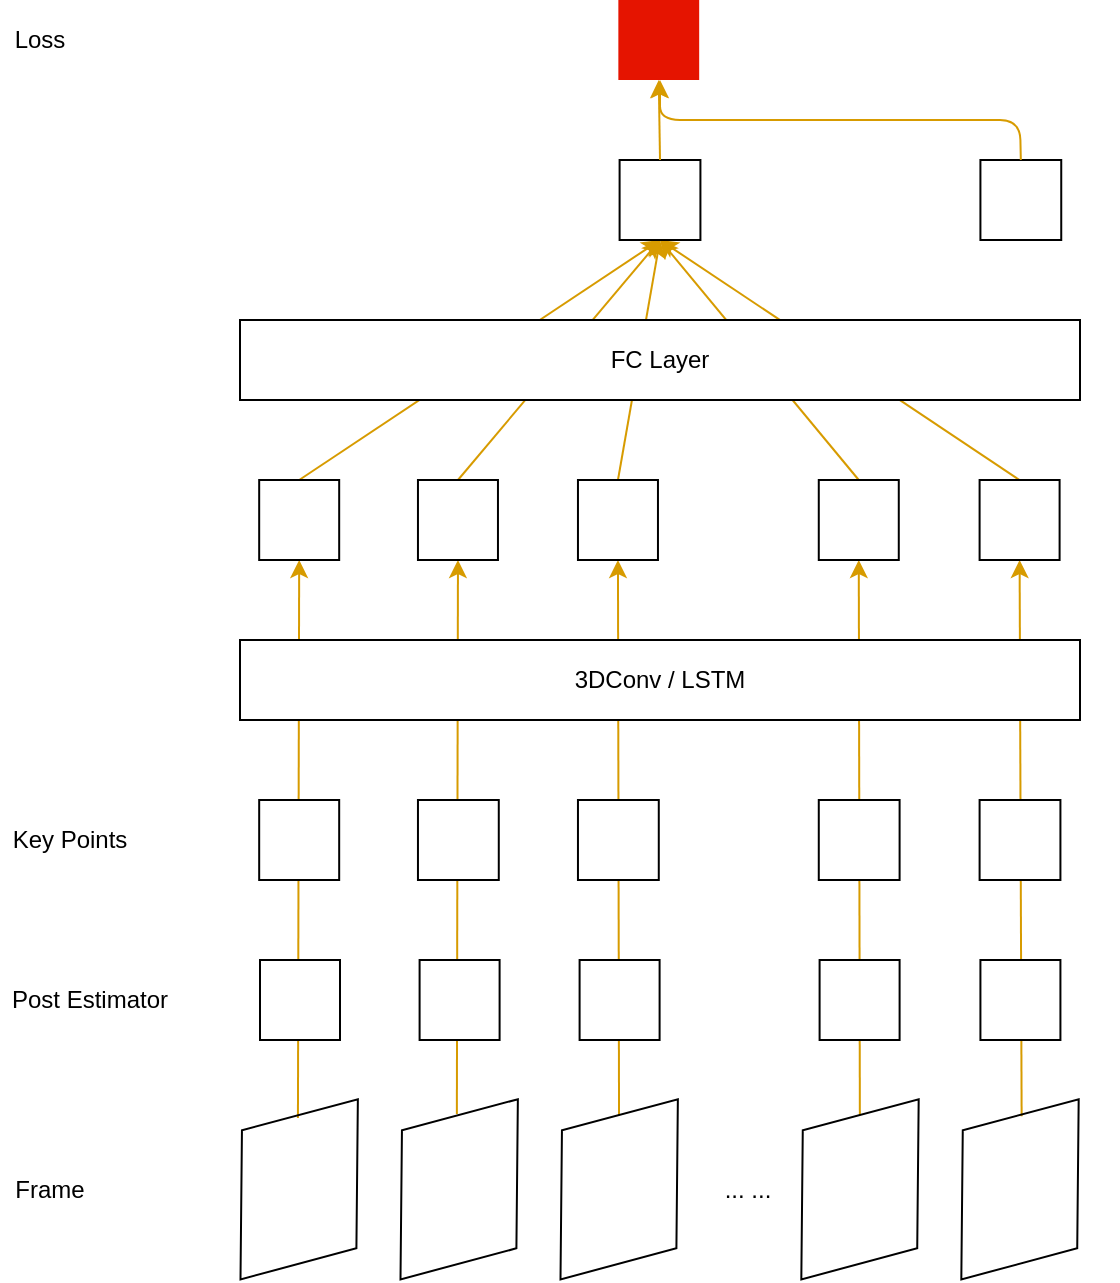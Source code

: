 <mxfile version="14.4.5" type="github">
  <diagram id="5MkGMv6Y1HEqlNQxMuo1" name="Page-1">
    <mxGraphModel dx="942" dy="609" grid="1" gridSize="10" guides="1" tooltips="1" connect="1" arrows="1" fold="1" page="1" pageScale="1" pageWidth="827" pageHeight="1169" math="0" shadow="0">
      <root>
        <mxCell id="0" />
        <mxCell id="1" parent="0" />
        <mxCell id="BxkjBt4UmG9wIrMvEC-U-54" value="" style="endArrow=classic;html=1;fillColor=#ffe6cc;strokeColor=#d79b00;exitX=0.5;exitY=0;exitDx=0;exitDy=0;" edge="1" parent="1" source="BxkjBt4UmG9wIrMvEC-U-35">
          <mxGeometry width="50" height="50" relative="1" as="geometry">
            <mxPoint x="448.98" y="300" as="sourcePoint" />
            <mxPoint x="450" y="160" as="targetPoint" />
          </mxGeometry>
        </mxCell>
        <mxCell id="BxkjBt4UmG9wIrMvEC-U-53" value="" style="endArrow=classic;html=1;fillColor=#ffe6cc;strokeColor=#d79b00;exitX=0.5;exitY=0;exitDx=0;exitDy=0;entryX=0.5;entryY=1;entryDx=0;entryDy=0;" edge="1" parent="1" source="BxkjBt4UmG9wIrMvEC-U-34" target="BxkjBt4UmG9wIrMvEC-U-49">
          <mxGeometry width="50" height="50" relative="1" as="geometry">
            <mxPoint x="438.98" y="290" as="sourcePoint" />
            <mxPoint x="460" y="170" as="targetPoint" />
          </mxGeometry>
        </mxCell>
        <mxCell id="BxkjBt4UmG9wIrMvEC-U-52" value="" style="endArrow=classic;html=1;fillColor=#ffe6cc;strokeColor=#d79b00;exitX=0.5;exitY=0;exitDx=0;exitDy=0;" edge="1" parent="1" source="BxkjBt4UmG9wIrMvEC-U-33">
          <mxGeometry width="50" height="50" relative="1" as="geometry">
            <mxPoint x="650" y="190" as="sourcePoint" />
            <mxPoint x="450" y="160" as="targetPoint" />
          </mxGeometry>
        </mxCell>
        <mxCell id="BxkjBt4UmG9wIrMvEC-U-51" value="" style="endArrow=classic;html=1;exitX=0.5;exitY=0;exitDx=0;exitDy=0;fillColor=#ffe6cc;strokeColor=#d79b00;" edge="1" parent="1" source="BxkjBt4UmG9wIrMvEC-U-32">
          <mxGeometry width="50" height="50" relative="1" as="geometry">
            <mxPoint x="279.59" y="290" as="sourcePoint" />
            <mxPoint x="450" y="160" as="targetPoint" />
          </mxGeometry>
        </mxCell>
        <mxCell id="BxkjBt4UmG9wIrMvEC-U-50" value="" style="endArrow=classic;html=1;exitX=0.5;exitY=0;exitDx=0;exitDy=0;entryX=0.5;entryY=1;entryDx=0;entryDy=0;fillColor=#ffe6cc;strokeColor=#d79b00;" edge="1" parent="1" source="BxkjBt4UmG9wIrMvEC-U-28" target="BxkjBt4UmG9wIrMvEC-U-49">
          <mxGeometry width="50" height="50" relative="1" as="geometry">
            <mxPoint x="278.975" y="608.976" as="sourcePoint" />
            <mxPoint x="279.59" y="330" as="targetPoint" />
          </mxGeometry>
        </mxCell>
        <mxCell id="BxkjBt4UmG9wIrMvEC-U-38" value="" style="endArrow=classic;html=1;exitX=0.608;exitY=-0.011;exitDx=0;exitDy=0;exitPerimeter=0;entryX=0.5;entryY=1;entryDx=0;entryDy=0;fillColor=#ffe6cc;strokeColor=#d79b00;" edge="1" parent="1" source="BxkjBt4UmG9wIrMvEC-U-5" target="BxkjBt4UmG9wIrMvEC-U-32">
          <mxGeometry width="50" height="50" relative="1" as="geometry">
            <mxPoint x="278.975" y="608.976" as="sourcePoint" />
            <mxPoint x="280" y="290" as="targetPoint" />
          </mxGeometry>
        </mxCell>
        <mxCell id="BxkjBt4UmG9wIrMvEC-U-39" value="" style="endArrow=classic;html=1;entryX=0.5;entryY=1;entryDx=0;entryDy=0;fillColor=#ffe6cc;strokeColor=#d79b00;" edge="1" parent="1" source="BxkjBt4UmG9wIrMvEC-U-6" target="BxkjBt4UmG9wIrMvEC-U-33">
          <mxGeometry width="50" height="50" relative="1" as="geometry">
            <mxPoint x="288.975" y="618.976" as="sourcePoint" />
            <mxPoint x="290" y="300" as="targetPoint" />
          </mxGeometry>
        </mxCell>
        <mxCell id="BxkjBt4UmG9wIrMvEC-U-40" value="" style="endArrow=classic;html=1;entryX=0.5;entryY=1;entryDx=0;entryDy=0;fillColor=#ffe6cc;strokeColor=#d79b00;" edge="1" parent="1" source="BxkjBt4UmG9wIrMvEC-U-7" target="BxkjBt4UmG9wIrMvEC-U-34">
          <mxGeometry width="50" height="50" relative="1" as="geometry">
            <mxPoint x="298.975" y="628.976" as="sourcePoint" />
            <mxPoint x="300" y="310" as="targetPoint" />
          </mxGeometry>
        </mxCell>
        <mxCell id="BxkjBt4UmG9wIrMvEC-U-41" value="" style="endArrow=classic;html=1;exitX=0.628;exitY=0.012;exitDx=0;exitDy=0;exitPerimeter=0;entryX=0.5;entryY=1;entryDx=0;entryDy=0;fillColor=#ffe6cc;strokeColor=#d79b00;" edge="1" parent="1" source="BxkjBt4UmG9wIrMvEC-U-8" target="BxkjBt4UmG9wIrMvEC-U-35">
          <mxGeometry width="50" height="50" relative="1" as="geometry">
            <mxPoint x="308.975" y="638.976" as="sourcePoint" />
            <mxPoint x="310" y="320" as="targetPoint" />
          </mxGeometry>
        </mxCell>
        <mxCell id="BxkjBt4UmG9wIrMvEC-U-37" value="" style="endArrow=classic;html=1;exitX=0.608;exitY=0.018;exitDx=0;exitDy=0;exitPerimeter=0;entryX=0.5;entryY=1;entryDx=0;entryDy=0;fillColor=#ffe6cc;strokeColor=#d79b00;" edge="1" parent="1" source="BxkjBt4UmG9wIrMvEC-U-3" target="BxkjBt4UmG9wIrMvEC-U-28">
          <mxGeometry width="50" height="50" relative="1" as="geometry">
            <mxPoint x="300" y="450" as="sourcePoint" />
            <mxPoint x="350" y="400" as="targetPoint" />
          </mxGeometry>
        </mxCell>
        <mxCell id="BxkjBt4UmG9wIrMvEC-U-3" value="" style="shape=parallelogram;perimeter=parallelogramPerimeter;whiteSpace=wrap;html=1;fixedSize=1;fillColor=none;rotation=-15;" vertex="1" parent="1">
          <mxGeometry x="229.59" y="598.74" width="80" height="71.83" as="geometry" />
        </mxCell>
        <mxCell id="BxkjBt4UmG9wIrMvEC-U-5" value="" style="shape=parallelogram;perimeter=parallelogramPerimeter;whiteSpace=wrap;html=1;fixedSize=1;fillColor=none;rotation=-15;" vertex="1" parent="1">
          <mxGeometry x="309.59" y="598.74" width="80" height="71.83" as="geometry" />
        </mxCell>
        <mxCell id="BxkjBt4UmG9wIrMvEC-U-6" value="" style="shape=parallelogram;perimeter=parallelogramPerimeter;whiteSpace=wrap;html=1;fixedSize=1;fillColor=none;rotation=-15;" vertex="1" parent="1">
          <mxGeometry x="389.59" y="598.74" width="80" height="71.83" as="geometry" />
        </mxCell>
        <mxCell id="BxkjBt4UmG9wIrMvEC-U-7" value="" style="shape=parallelogram;perimeter=parallelogramPerimeter;whiteSpace=wrap;html=1;fixedSize=1;fillColor=none;rotation=-15;" vertex="1" parent="1">
          <mxGeometry x="510" y="598.74" width="80" height="71.83" as="geometry" />
        </mxCell>
        <mxCell id="BxkjBt4UmG9wIrMvEC-U-8" value="" style="shape=parallelogram;perimeter=parallelogramPerimeter;whiteSpace=wrap;html=1;fixedSize=1;fillColor=none;rotation=-15;" vertex="1" parent="1">
          <mxGeometry x="590" y="598.74" width="80" height="71.83" as="geometry" />
        </mxCell>
        <mxCell id="BxkjBt4UmG9wIrMvEC-U-9" value="... ..." style="text;html=1;strokeColor=none;fillColor=none;align=center;verticalAlign=middle;whiteSpace=wrap;rounded=0;" vertex="1" parent="1">
          <mxGeometry x="474" y="624.65" width="40" height="20" as="geometry" />
        </mxCell>
        <mxCell id="BxkjBt4UmG9wIrMvEC-U-10" value="" style="rounded=0;whiteSpace=wrap;html=1;" vertex="1" parent="1">
          <mxGeometry x="250" y="520" width="40" height="40" as="geometry" />
        </mxCell>
        <mxCell id="BxkjBt4UmG9wIrMvEC-U-18" value="Frame" style="text;html=1;strokeColor=none;fillColor=none;align=center;verticalAlign=middle;whiteSpace=wrap;rounded=0;" vertex="1" parent="1">
          <mxGeometry x="120" y="624.65" width="50" height="20" as="geometry" />
        </mxCell>
        <mxCell id="BxkjBt4UmG9wIrMvEC-U-20" value="Post Estimator" style="text;html=1;strokeColor=none;fillColor=none;align=center;verticalAlign=middle;whiteSpace=wrap;rounded=0;" vertex="1" parent="1">
          <mxGeometry x="120" y="530" width="90" height="20" as="geometry" />
        </mxCell>
        <mxCell id="BxkjBt4UmG9wIrMvEC-U-21" value="" style="rounded=0;whiteSpace=wrap;html=1;" vertex="1" parent="1">
          <mxGeometry x="249.59" y="440" width="40" height="40" as="geometry" />
        </mxCell>
        <mxCell id="BxkjBt4UmG9wIrMvEC-U-22" value="Key Points" style="text;html=1;strokeColor=none;fillColor=none;align=center;verticalAlign=middle;whiteSpace=wrap;rounded=0;" vertex="1" parent="1">
          <mxGeometry x="120" y="450" width="70" height="20" as="geometry" />
        </mxCell>
        <mxCell id="BxkjBt4UmG9wIrMvEC-U-23" value="" style="rounded=0;whiteSpace=wrap;html=1;" vertex="1" parent="1">
          <mxGeometry x="328.98" y="440" width="40.41" height="40" as="geometry" />
        </mxCell>
        <mxCell id="BxkjBt4UmG9wIrMvEC-U-27" value="3DConv / LSTM" style="rounded=0;whiteSpace=wrap;html=1;" vertex="1" parent="1">
          <mxGeometry x="240" y="360" width="420" height="40" as="geometry" />
        </mxCell>
        <mxCell id="BxkjBt4UmG9wIrMvEC-U-28" value="" style="rounded=0;whiteSpace=wrap;html=1;fillColor=none;" vertex="1" parent="1">
          <mxGeometry x="249.59" y="280" width="40" height="40" as="geometry" />
        </mxCell>
        <mxCell id="BxkjBt4UmG9wIrMvEC-U-29" value="" style="rounded=0;whiteSpace=wrap;html=1;" vertex="1" parent="1">
          <mxGeometry x="408.98" y="440" width="40.41" height="40" as="geometry" />
        </mxCell>
        <mxCell id="BxkjBt4UmG9wIrMvEC-U-30" value="" style="rounded=0;whiteSpace=wrap;html=1;" vertex="1" parent="1">
          <mxGeometry x="529.39" y="440" width="40.41" height="40" as="geometry" />
        </mxCell>
        <mxCell id="BxkjBt4UmG9wIrMvEC-U-31" value="" style="rounded=0;whiteSpace=wrap;html=1;" vertex="1" parent="1">
          <mxGeometry x="609.8" y="440" width="40.41" height="40" as="geometry" />
        </mxCell>
        <mxCell id="BxkjBt4UmG9wIrMvEC-U-32" value="" style="rounded=0;whiteSpace=wrap;html=1;fillColor=none;" vertex="1" parent="1">
          <mxGeometry x="328.98" y="280" width="40" height="40" as="geometry" />
        </mxCell>
        <mxCell id="BxkjBt4UmG9wIrMvEC-U-33" value="" style="rounded=0;whiteSpace=wrap;html=1;fillColor=none;" vertex="1" parent="1">
          <mxGeometry x="408.98" y="280" width="40" height="40" as="geometry" />
        </mxCell>
        <mxCell id="BxkjBt4UmG9wIrMvEC-U-34" value="" style="rounded=0;whiteSpace=wrap;html=1;fillColor=none;" vertex="1" parent="1">
          <mxGeometry x="529.39" y="280" width="40" height="40" as="geometry" />
        </mxCell>
        <mxCell id="BxkjBt4UmG9wIrMvEC-U-35" value="" style="rounded=0;whiteSpace=wrap;html=1;fillColor=none;" vertex="1" parent="1">
          <mxGeometry x="609.8" y="280" width="40" height="40" as="geometry" />
        </mxCell>
        <mxCell id="BxkjBt4UmG9wIrMvEC-U-36" value="FC Layer" style="rounded=0;whiteSpace=wrap;html=1;" vertex="1" parent="1">
          <mxGeometry x="240" y="200" width="420" height="40" as="geometry" />
        </mxCell>
        <mxCell id="BxkjBt4UmG9wIrMvEC-U-43" value="" style="rounded=0;whiteSpace=wrap;html=1;" vertex="1" parent="1">
          <mxGeometry x="329.8" y="520" width="40" height="40" as="geometry" />
        </mxCell>
        <mxCell id="BxkjBt4UmG9wIrMvEC-U-45" value="" style="rounded=0;whiteSpace=wrap;html=1;" vertex="1" parent="1">
          <mxGeometry x="409.8" y="520" width="40" height="40" as="geometry" />
        </mxCell>
        <mxCell id="BxkjBt4UmG9wIrMvEC-U-46" value="" style="rounded=0;whiteSpace=wrap;html=1;" vertex="1" parent="1">
          <mxGeometry x="529.8" y="520" width="40" height="40" as="geometry" />
        </mxCell>
        <mxCell id="BxkjBt4UmG9wIrMvEC-U-47" value="" style="rounded=0;whiteSpace=wrap;html=1;" vertex="1" parent="1">
          <mxGeometry x="610.21" y="520" width="40" height="40" as="geometry" />
        </mxCell>
        <mxCell id="BxkjBt4UmG9wIrMvEC-U-48" value="" style="rounded=0;whiteSpace=wrap;html=1;" vertex="1" parent="1">
          <mxGeometry x="610.21" y="120" width="40.41" height="40" as="geometry" />
        </mxCell>
        <mxCell id="BxkjBt4UmG9wIrMvEC-U-49" value="" style="rounded=0;whiteSpace=wrap;html=1;" vertex="1" parent="1">
          <mxGeometry x="429.8" y="120" width="40.41" height="40" as="geometry" />
        </mxCell>
        <mxCell id="BxkjBt4UmG9wIrMvEC-U-55" value="" style="rounded=0;whiteSpace=wrap;html=1;fillColor=#e51400;fontColor=#ffffff;strokeColor=none;" vertex="1" parent="1">
          <mxGeometry x="429.18" y="40" width="40.41" height="40" as="geometry" />
        </mxCell>
        <mxCell id="BxkjBt4UmG9wIrMvEC-U-56" value="Loss" style="text;html=1;strokeColor=none;fillColor=none;align=center;verticalAlign=middle;whiteSpace=wrap;rounded=0;" vertex="1" parent="1">
          <mxGeometry x="120" y="50" width="40" height="20" as="geometry" />
        </mxCell>
        <mxCell id="BxkjBt4UmG9wIrMvEC-U-57" value="" style="endArrow=classic;html=1;exitX=0.5;exitY=0;exitDx=0;exitDy=0;entryX=0.5;entryY=1;entryDx=0;entryDy=0;fillColor=#ffe6cc;strokeColor=#d79b00;" edge="1" parent="1" source="BxkjBt4UmG9wIrMvEC-U-49" target="BxkjBt4UmG9wIrMvEC-U-55">
          <mxGeometry width="50" height="50" relative="1" as="geometry">
            <mxPoint x="279.59" y="290" as="sourcePoint" />
            <mxPoint x="460.005" y="170" as="targetPoint" />
          </mxGeometry>
        </mxCell>
        <mxCell id="BxkjBt4UmG9wIrMvEC-U-58" value="" style="endArrow=classic;html=1;exitX=0.5;exitY=0;exitDx=0;exitDy=0;fillColor=#ffe6cc;strokeColor=#d79b00;" edge="1" parent="1" source="BxkjBt4UmG9wIrMvEC-U-48">
          <mxGeometry width="50" height="50" relative="1" as="geometry">
            <mxPoint x="460.005" y="130" as="sourcePoint" />
            <mxPoint x="450" y="80" as="targetPoint" />
            <Array as="points">
              <mxPoint x="630" y="100" />
              <mxPoint x="450" y="100" />
            </Array>
          </mxGeometry>
        </mxCell>
      </root>
    </mxGraphModel>
  </diagram>
</mxfile>
